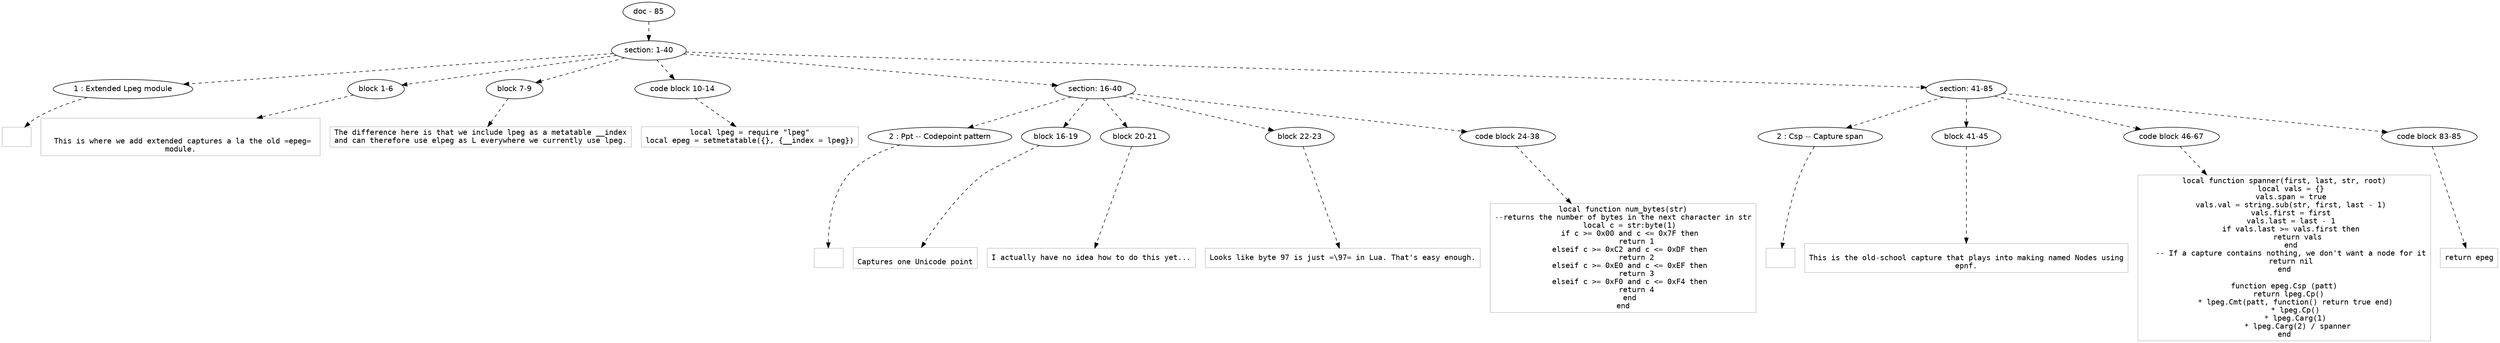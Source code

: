 digraph hierarchy {

node [fontname=Helvetica]
edge [style=dashed]

doc_0 [label="doc - 85"]


doc_0 -> { section_1}
{rank=same; section_1}

section_1 [label="section: 1-40"]


section_1 -> { header_2 block_3 block_4 codeblock_5 section_6 section_7}
{rank=same; header_2 block_3 block_4 codeblock_5 section_6 section_7}

header_2 [label="1 : Extended Lpeg module"]

block_3 [label="block 1-6"]

block_4 [label="block 7-9"]

codeblock_5 [label="code block 10-14"]

section_6 [label="section: 16-40"]

section_7 [label="section: 41-85"]


header_2 -> leaf_8
leaf_8  [color=Gray,shape=rectangle,fontname=Inconsolata,label=""]
block_3 -> leaf_9
leaf_9  [color=Gray,shape=rectangle,fontname=Inconsolata,label="

  This is where we add extended captures a la the old =epeg= 
module.
"]
block_4 -> leaf_10
leaf_10  [color=Gray,shape=rectangle,fontname=Inconsolata,label="The difference here is that we include lpeg as a metatable __index
and can therefore use elpeg as L everywhere we currently use lpeg.
"]
codeblock_5 -> leaf_11
leaf_11  [color=Gray,shape=rectangle,fontname=Inconsolata,label="local lpeg = require \"lpeg\"
local epeg = setmetatable({}, {__index = lpeg})
"]
section_6 -> { header_12 block_13 block_14 block_15 codeblock_16}
{rank=same; header_12 block_13 block_14 block_15 codeblock_16}

header_12 [label="2 : Ppt -- Codepoint pattern"]

block_13 [label="block 16-19"]

block_14 [label="block 20-21"]

block_15 [label="block 22-23"]

codeblock_16 [label="code block 24-38"]


header_12 -> leaf_17
leaf_17  [color=Gray,shape=rectangle,fontname=Inconsolata,label=""]
block_13 -> leaf_18
leaf_18  [color=Gray,shape=rectangle,fontname=Inconsolata,label="
Captures one Unicode point
"]
block_14 -> leaf_19
leaf_19  [color=Gray,shape=rectangle,fontname=Inconsolata,label="I actually have no idea how to do this yet...
"]
block_15 -> leaf_20
leaf_20  [color=Gray,shape=rectangle,fontname=Inconsolata,label="Looks like byte 97 is just =\\97= in Lua. That's easy enough.
"]
codeblock_16 -> leaf_21
leaf_21  [color=Gray,shape=rectangle,fontname=Inconsolata,label="local function num_bytes(str)
--returns the number of bytes in the next character in str
   local c = str:byte(1)
   if c >= 0x00 and c <= 0x7F then
      return 1
   elseif c >= 0xC2 and c <= 0xDF then
      return 2
   elseif c >= 0xE0 and c <= 0xEF then
      return 3
   elseif c >= 0xF0 and c <= 0xF4 then
      return 4
   end
end"]
section_7 -> { header_22 block_23 codeblock_24 codeblock_25}
{rank=same; header_22 block_23 codeblock_24 codeblock_25}

header_22 [label="2 : Csp -- Capture span"]

block_23 [label="block 41-45"]

codeblock_24 [label="code block 46-67"]

codeblock_25 [label="code block 83-85"]


header_22 -> leaf_26
leaf_26  [color=Gray,shape=rectangle,fontname=Inconsolata,label=""]
block_23 -> leaf_27
leaf_27  [color=Gray,shape=rectangle,fontname=Inconsolata,label="
This is the old-school capture that plays into making named Nodes using
epnf.
"]
codeblock_24 -> leaf_28
leaf_28  [color=Gray,shape=rectangle,fontname=Inconsolata,label="local function spanner(first, last, str, root)
   local vals = {}
   vals.span = true
   vals.val = string.sub(str, first, last - 1)
   vals.first = first
   vals.last = last - 1
   if vals.last >= vals.first then
      return vals
   end
   -- If a capture contains nothing, we don't want a node for it
   return nil
end

function epeg.Csp (patt)
   return lpeg.Cp() 
      * lpeg.Cmt(patt, function() return true end) 
      * lpeg.Cp() 
      * lpeg.Carg(1) 
      * lpeg.Carg(2) / spanner
end"]
codeblock_25 -> leaf_29
leaf_29  [color=Gray,shape=rectangle,fontname=Inconsolata,label="return epeg"]

}
